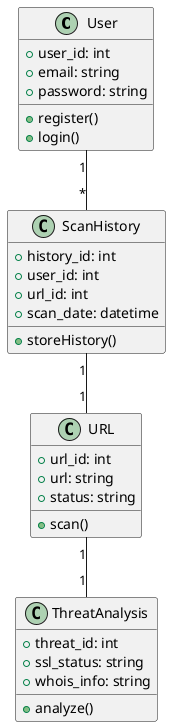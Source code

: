 @startuml
class User {
    +user_id: int
    +email: string
    +password: string
    +register()
    +login()
}

class URL {
    +url_id: int
    +url: string
    +status: string
    +scan()
}

class ThreatAnalysis {
    +threat_id: int
    +ssl_status: string
    +whois_info: string
    +analyze()
}

class ScanHistory {
    +history_id: int
    +user_id: int
    +url_id: int
    +scan_date: datetime
    +storeHistory()
}

User "1" -- "*" ScanHistory
ScanHistory "1" -- "1" URL
URL "1" -- "1" ThreatAnalysis
@enduml
